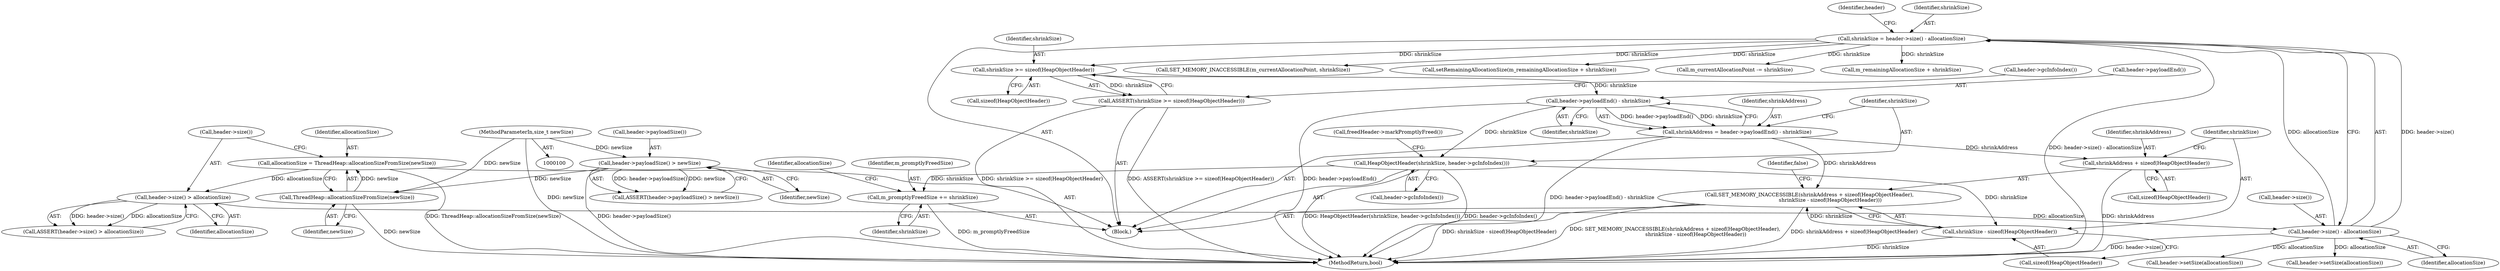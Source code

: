 digraph "0_Chrome_0749ec24fae74ec32d0567eef0e5ec43c84dbcb9_10@API" {
"1000143" [label="(Call,shrinkSize >= sizeof(HeapObjectHeader))"];
"1000119" [label="(Call,shrinkSize = header->size() - allocationSize)"];
"1000121" [label="(Call,header->size() - allocationSize)"];
"1000115" [label="(Call,header->size() > allocationSize)"];
"1000110" [label="(Call,allocationSize = ThreadHeap::allocationSizeFromSize(newSize))"];
"1000112" [label="(Call,ThreadHeap::allocationSizeFromSize(newSize))"];
"1000106" [label="(Call,header->payloadSize() > newSize)"];
"1000102" [label="(MethodParameterIn,size_t newSize)"];
"1000142" [label="(Call,ASSERT(shrinkSize >= sizeof(HeapObjectHeader)))"];
"1000154" [label="(Call,header->payloadEnd() - shrinkSize)"];
"1000152" [label="(Call,shrinkAddress = header->payloadEnd() - shrinkSize)"];
"1000176" [label="(Call,SET_MEMORY_INACCESSIBLE(shrinkAddress + sizeof(HeapObjectHeader),\n                          shrinkSize - sizeof(HeapObjectHeader)))"];
"1000177" [label="(Call,shrinkAddress + sizeof(HeapObjectHeader))"];
"1000157" [label="(Call,HeapObjectHeader(shrinkSize, header->gcInfoIndex()))"];
"1000171" [label="(Call,m_promptlyFreedSize += shrinkSize)"];
"1000181" [label="(Call,shrinkSize - sizeof(HeapObjectHeader))"];
"1000157" [label="(Call,HeapObjectHeader(shrinkSize, header->gcInfoIndex()))"];
"1000175" [label="(Identifier,allocationSize)"];
"1000154" [label="(Call,header->payloadEnd() - shrinkSize)"];
"1000142" [label="(Call,ASSERT(shrinkSize >= sizeof(HeapObjectHeader)))"];
"1000119" [label="(Call,shrinkSize = header->size() - allocationSize)"];
"1000138" [label="(Call,header->setSize(allocationSize))"];
"1000117" [label="(Identifier,allocationSize)"];
"1000105" [label="(Call,ASSERT(header->payloadSize() > newSize))"];
"1000183" [label="(Call,sizeof(HeapObjectHeader))"];
"1000110" [label="(Call,allocationSize = ThreadHeap::allocationSizeFromSize(newSize))"];
"1000153" [label="(Identifier,shrinkAddress)"];
"1000103" [label="(Block,)"];
"1000108" [label="(Identifier,newSize)"];
"1000115" [label="(Call,header->size() > allocationSize)"];
"1000123" [label="(Identifier,allocationSize)"];
"1000156" [label="(Identifier,shrinkSize)"];
"1000155" [label="(Call,header->payloadEnd())"];
"1000186" [label="(Identifier,false)"];
"1000173" [label="(Identifier,shrinkSize)"];
"1000135" [label="(Call,SET_MEMORY_INACCESSIBLE(m_currentAllocationPoint, shrinkSize))"];
"1000176" [label="(Call,SET_MEMORY_INACCESSIBLE(shrinkAddress + sizeof(HeapObjectHeader),\n                          shrinkSize - sizeof(HeapObjectHeader)))"];
"1000177" [label="(Call,shrinkAddress + sizeof(HeapObjectHeader))"];
"1000113" [label="(Identifier,newSize)"];
"1000111" [label="(Identifier,allocationSize)"];
"1000174" [label="(Call,header->setSize(allocationSize))"];
"1000160" [label="(Call,freedHeader->markPromptlyFreed())"];
"1000106" [label="(Call,header->payloadSize() > newSize)"];
"1000112" [label="(Call,ThreadHeap::allocationSizeFromSize(newSize))"];
"1000131" [label="(Call,setRemainingAllocationSize(m_remainingAllocationSize + shrinkSize))"];
"1000107" [label="(Call,header->payloadSize())"];
"1000145" [label="(Call,sizeof(HeapObjectHeader))"];
"1000149" [label="(Call,header->gcInfoIndex())"];
"1000122" [label="(Call,header->size())"];
"1000187" [label="(MethodReturn,bool)"];
"1000128" [label="(Call,m_currentAllocationPoint -= shrinkSize)"];
"1000152" [label="(Call,shrinkAddress = header->payloadEnd() - shrinkSize)"];
"1000126" [label="(Identifier,header)"];
"1000102" [label="(MethodParameterIn,size_t newSize)"];
"1000178" [label="(Identifier,shrinkAddress)"];
"1000132" [label="(Call,m_remainingAllocationSize + shrinkSize)"];
"1000158" [label="(Identifier,shrinkSize)"];
"1000116" [label="(Call,header->size())"];
"1000120" [label="(Identifier,shrinkSize)"];
"1000114" [label="(Call,ASSERT(header->size() > allocationSize))"];
"1000171" [label="(Call,m_promptlyFreedSize += shrinkSize)"];
"1000159" [label="(Call,header->gcInfoIndex())"];
"1000143" [label="(Call,shrinkSize >= sizeof(HeapObjectHeader))"];
"1000181" [label="(Call,shrinkSize - sizeof(HeapObjectHeader))"];
"1000121" [label="(Call,header->size() - allocationSize)"];
"1000182" [label="(Identifier,shrinkSize)"];
"1000179" [label="(Call,sizeof(HeapObjectHeader))"];
"1000172" [label="(Identifier,m_promptlyFreedSize)"];
"1000144" [label="(Identifier,shrinkSize)"];
"1000143" -> "1000142"  [label="AST: "];
"1000143" -> "1000145"  [label="CFG: "];
"1000144" -> "1000143"  [label="AST: "];
"1000145" -> "1000143"  [label="AST: "];
"1000142" -> "1000143"  [label="CFG: "];
"1000143" -> "1000142"  [label="DDG: shrinkSize"];
"1000119" -> "1000143"  [label="DDG: shrinkSize"];
"1000143" -> "1000154"  [label="DDG: shrinkSize"];
"1000119" -> "1000103"  [label="AST: "];
"1000119" -> "1000121"  [label="CFG: "];
"1000120" -> "1000119"  [label="AST: "];
"1000121" -> "1000119"  [label="AST: "];
"1000126" -> "1000119"  [label="CFG: "];
"1000119" -> "1000187"  [label="DDG: header->size() - allocationSize"];
"1000121" -> "1000119"  [label="DDG: header->size()"];
"1000121" -> "1000119"  [label="DDG: allocationSize"];
"1000119" -> "1000128"  [label="DDG: shrinkSize"];
"1000119" -> "1000131"  [label="DDG: shrinkSize"];
"1000119" -> "1000132"  [label="DDG: shrinkSize"];
"1000119" -> "1000135"  [label="DDG: shrinkSize"];
"1000121" -> "1000123"  [label="CFG: "];
"1000122" -> "1000121"  [label="AST: "];
"1000123" -> "1000121"  [label="AST: "];
"1000121" -> "1000187"  [label="DDG: header->size()"];
"1000115" -> "1000121"  [label="DDG: allocationSize"];
"1000121" -> "1000138"  [label="DDG: allocationSize"];
"1000121" -> "1000174"  [label="DDG: allocationSize"];
"1000115" -> "1000114"  [label="AST: "];
"1000115" -> "1000117"  [label="CFG: "];
"1000116" -> "1000115"  [label="AST: "];
"1000117" -> "1000115"  [label="AST: "];
"1000114" -> "1000115"  [label="CFG: "];
"1000115" -> "1000114"  [label="DDG: header->size()"];
"1000115" -> "1000114"  [label="DDG: allocationSize"];
"1000110" -> "1000115"  [label="DDG: allocationSize"];
"1000110" -> "1000103"  [label="AST: "];
"1000110" -> "1000112"  [label="CFG: "];
"1000111" -> "1000110"  [label="AST: "];
"1000112" -> "1000110"  [label="AST: "];
"1000116" -> "1000110"  [label="CFG: "];
"1000110" -> "1000187"  [label="DDG: ThreadHeap::allocationSizeFromSize(newSize)"];
"1000112" -> "1000110"  [label="DDG: newSize"];
"1000112" -> "1000113"  [label="CFG: "];
"1000113" -> "1000112"  [label="AST: "];
"1000112" -> "1000187"  [label="DDG: newSize"];
"1000106" -> "1000112"  [label="DDG: newSize"];
"1000102" -> "1000112"  [label="DDG: newSize"];
"1000106" -> "1000105"  [label="AST: "];
"1000106" -> "1000108"  [label="CFG: "];
"1000107" -> "1000106"  [label="AST: "];
"1000108" -> "1000106"  [label="AST: "];
"1000105" -> "1000106"  [label="CFG: "];
"1000106" -> "1000187"  [label="DDG: header->payloadSize()"];
"1000106" -> "1000105"  [label="DDG: header->payloadSize()"];
"1000106" -> "1000105"  [label="DDG: newSize"];
"1000102" -> "1000106"  [label="DDG: newSize"];
"1000102" -> "1000100"  [label="AST: "];
"1000102" -> "1000187"  [label="DDG: newSize"];
"1000142" -> "1000103"  [label="AST: "];
"1000149" -> "1000142"  [label="CFG: "];
"1000142" -> "1000187"  [label="DDG: ASSERT(shrinkSize >= sizeof(HeapObjectHeader))"];
"1000142" -> "1000187"  [label="DDG: shrinkSize >= sizeof(HeapObjectHeader)"];
"1000154" -> "1000152"  [label="AST: "];
"1000154" -> "1000156"  [label="CFG: "];
"1000155" -> "1000154"  [label="AST: "];
"1000156" -> "1000154"  [label="AST: "];
"1000152" -> "1000154"  [label="CFG: "];
"1000154" -> "1000187"  [label="DDG: header->payloadEnd()"];
"1000154" -> "1000152"  [label="DDG: header->payloadEnd()"];
"1000154" -> "1000152"  [label="DDG: shrinkSize"];
"1000154" -> "1000157"  [label="DDG: shrinkSize"];
"1000152" -> "1000103"  [label="AST: "];
"1000153" -> "1000152"  [label="AST: "];
"1000158" -> "1000152"  [label="CFG: "];
"1000152" -> "1000187"  [label="DDG: header->payloadEnd() - shrinkSize"];
"1000152" -> "1000176"  [label="DDG: shrinkAddress"];
"1000152" -> "1000177"  [label="DDG: shrinkAddress"];
"1000176" -> "1000103"  [label="AST: "];
"1000176" -> "1000181"  [label="CFG: "];
"1000177" -> "1000176"  [label="AST: "];
"1000181" -> "1000176"  [label="AST: "];
"1000186" -> "1000176"  [label="CFG: "];
"1000176" -> "1000187"  [label="DDG: shrinkSize - sizeof(HeapObjectHeader)"];
"1000176" -> "1000187"  [label="DDG: SET_MEMORY_INACCESSIBLE(shrinkAddress + sizeof(HeapObjectHeader),\n                          shrinkSize - sizeof(HeapObjectHeader))"];
"1000176" -> "1000187"  [label="DDG: shrinkAddress + sizeof(HeapObjectHeader)"];
"1000181" -> "1000176"  [label="DDG: shrinkSize"];
"1000177" -> "1000179"  [label="CFG: "];
"1000178" -> "1000177"  [label="AST: "];
"1000179" -> "1000177"  [label="AST: "];
"1000182" -> "1000177"  [label="CFG: "];
"1000177" -> "1000187"  [label="DDG: shrinkAddress"];
"1000157" -> "1000103"  [label="AST: "];
"1000157" -> "1000159"  [label="CFG: "];
"1000158" -> "1000157"  [label="AST: "];
"1000159" -> "1000157"  [label="AST: "];
"1000160" -> "1000157"  [label="CFG: "];
"1000157" -> "1000187"  [label="DDG: HeapObjectHeader(shrinkSize, header->gcInfoIndex())"];
"1000157" -> "1000187"  [label="DDG: header->gcInfoIndex()"];
"1000157" -> "1000171"  [label="DDG: shrinkSize"];
"1000157" -> "1000181"  [label="DDG: shrinkSize"];
"1000171" -> "1000103"  [label="AST: "];
"1000171" -> "1000173"  [label="CFG: "];
"1000172" -> "1000171"  [label="AST: "];
"1000173" -> "1000171"  [label="AST: "];
"1000175" -> "1000171"  [label="CFG: "];
"1000171" -> "1000187"  [label="DDG: m_promptlyFreedSize"];
"1000181" -> "1000183"  [label="CFG: "];
"1000182" -> "1000181"  [label="AST: "];
"1000183" -> "1000181"  [label="AST: "];
"1000181" -> "1000187"  [label="DDG: shrinkSize"];
}
